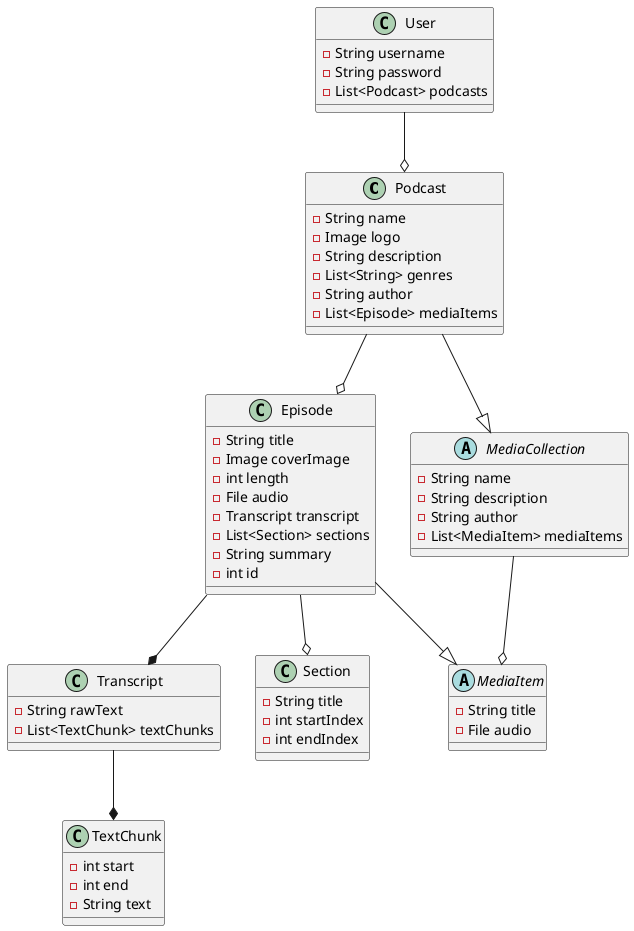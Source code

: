 @startuml
'https://plantuml.com/class-diagram

class Podcast
class Episode
class Transcript
class TextChunk
class User

Podcast --o Episode
Episode --* Transcript
Transcript --* TextChunk
User --o Podcast
Episode --o Section
Episode --|> MediaItem
Podcast --|> MediaCollection
MediaCollection --o MediaItem

Abstract MediaCollection {
 - String name
 - String description
 - String author
 - List<MediaItem> mediaItems
}


class Podcast {
 - String name
 - Image logo
 - String description
 - List<String> genres
 - String author
 - List<Episode> mediaItems
}

class Section {
    - String title
    - int startIndex
    - int endIndex
}

Abstract MediaItem {
 - String title
 - File audio
}

class Episode {
 - String title
 - Image coverImage
 - int length
 - File audio
 - Transcript transcript
 - List<Section> sections
 - String summary
 - int id
}


class Transcript {
 - String rawText
 - List<TextChunk> textChunks
}

class TextChunk {
 - int start
 - int end
 - String text
}

class User {
 - String username
 - String password
 - List<Podcast> podcasts
}

@enduml